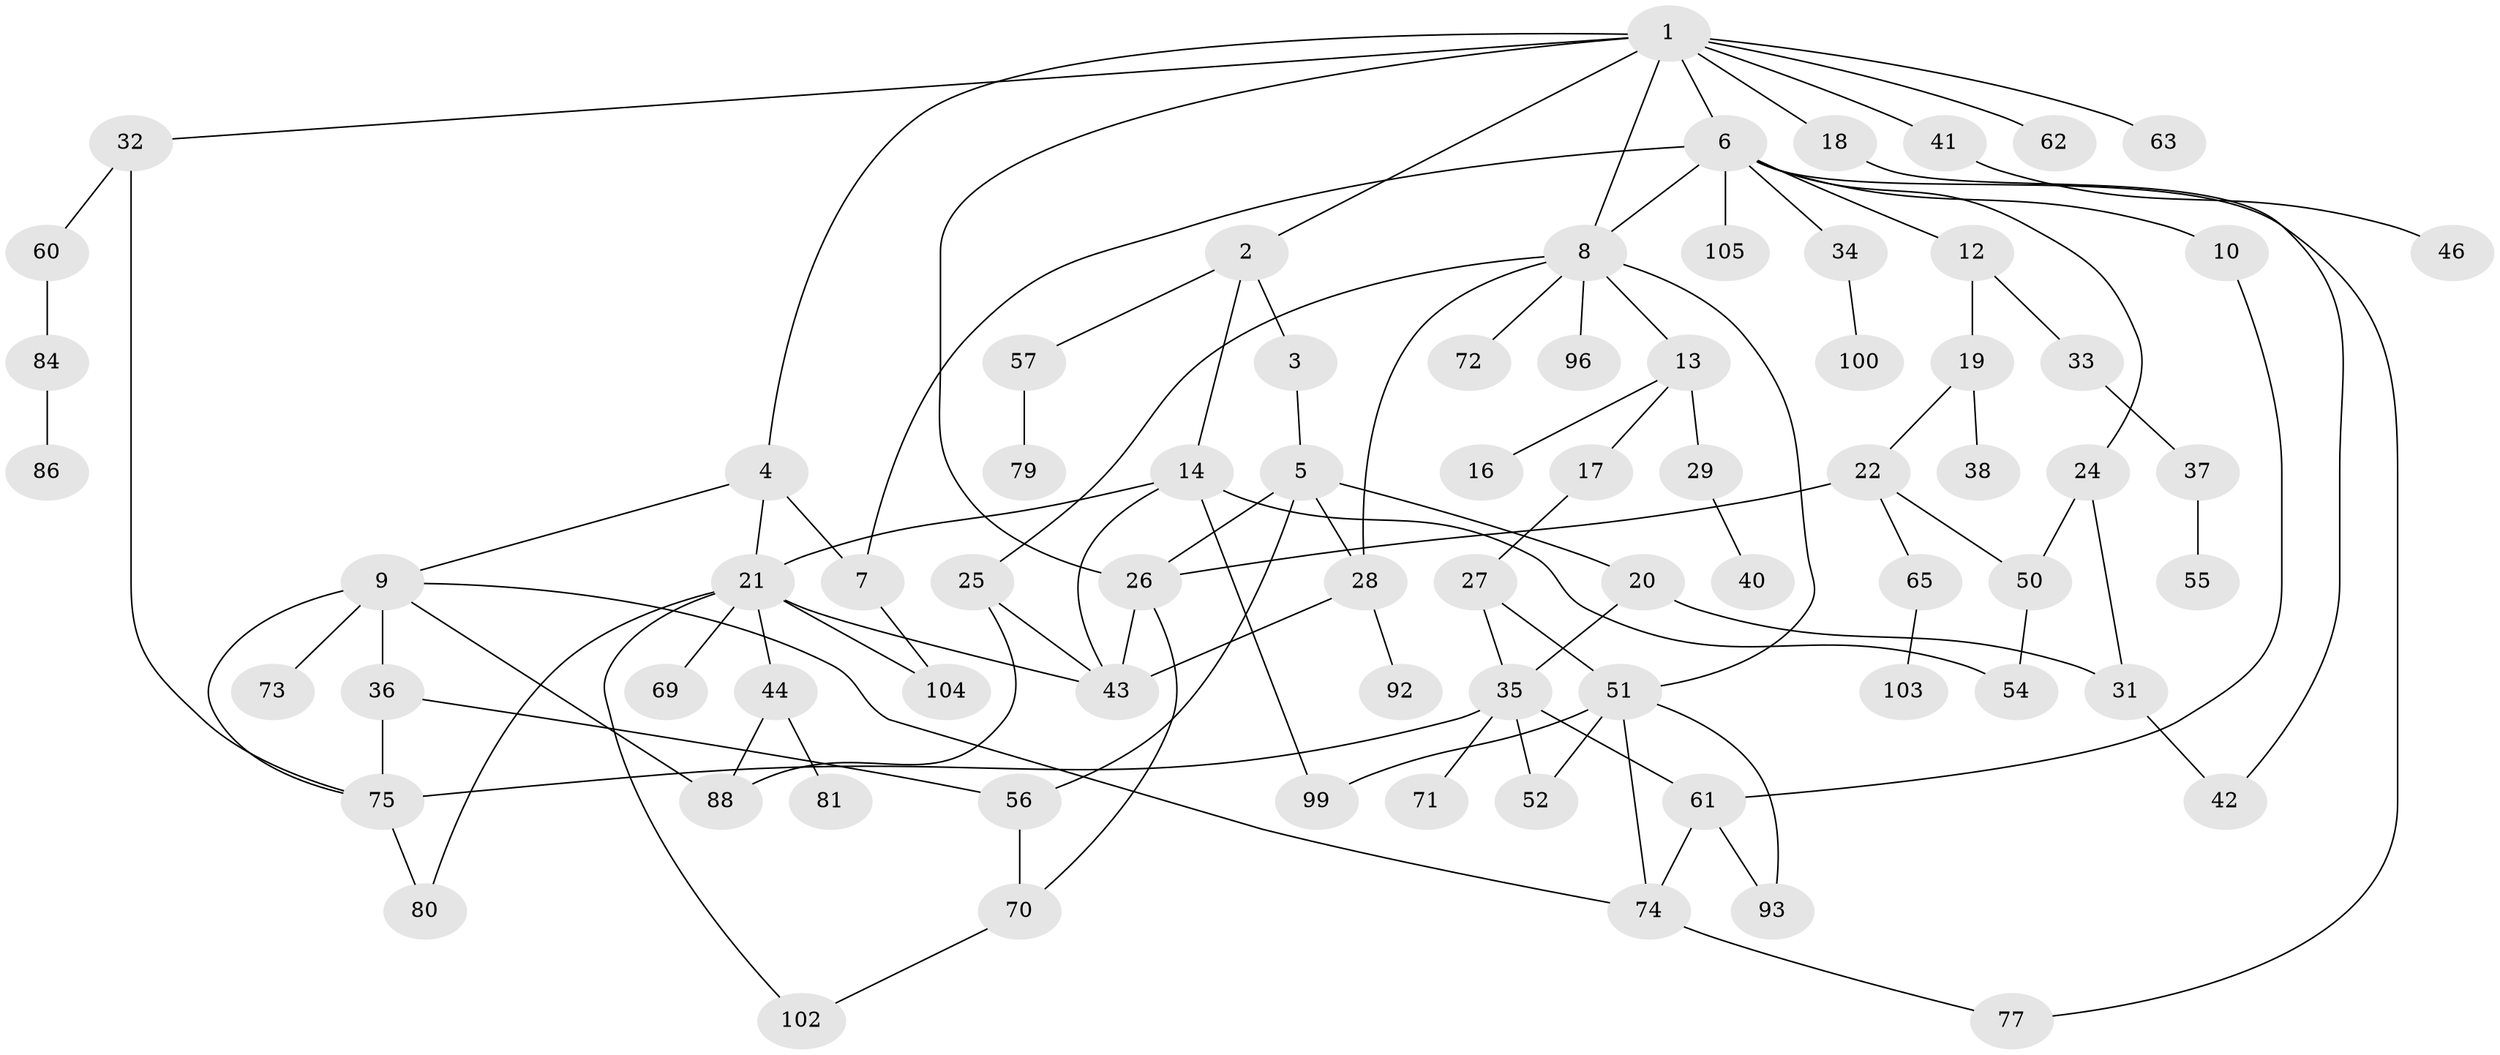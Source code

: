 // original degree distribution, {4: 0.16363636363636364, 5: 0.03636363636363636, 2: 0.2818181818181818, 3: 0.2, 9: 0.00909090909090909, 6: 0.01818181818181818, 7: 0.00909090909090909, 8: 0.00909090909090909, 1: 0.2727272727272727}
// Generated by graph-tools (version 1.1) at 2025/41/03/06/25 10:41:26]
// undirected, 75 vertices, 107 edges
graph export_dot {
graph [start="1"]
  node [color=gray90,style=filled];
  1 [super="+15"];
  2 [super="+109"];
  3;
  4 [super="+68"];
  5 [super="+23"];
  6 [super="+11"];
  7 [super="+90"];
  8 [super="+30"];
  9 [super="+48"];
  10;
  12 [super="+106"];
  13 [super="+82"];
  14 [super="+39"];
  16;
  17 [super="+78"];
  18 [super="+53"];
  19 [super="+87"];
  20 [super="+83"];
  21 [super="+45"];
  22;
  24;
  25;
  26 [super="+89"];
  27 [super="+66"];
  28 [super="+49"];
  29;
  31 [super="+76"];
  32;
  33;
  34;
  35 [super="+67"];
  36 [super="+47"];
  37 [super="+91"];
  38;
  40;
  41;
  42;
  43 [super="+59"];
  44 [super="+58"];
  46;
  50 [super="+97"];
  51 [super="+85"];
  52;
  54;
  55;
  56;
  57;
  60;
  61 [super="+64"];
  62;
  63;
  65;
  69;
  70 [super="+98"];
  71;
  72;
  73;
  74 [super="+101"];
  75 [super="+94"];
  77;
  79;
  80;
  81;
  84 [super="+107"];
  86 [super="+95"];
  88 [super="+110"];
  92;
  93;
  96;
  99;
  100;
  102 [super="+108"];
  103;
  104;
  105;
  1 -- 2;
  1 -- 4;
  1 -- 6;
  1 -- 32;
  1 -- 8;
  1 -- 41;
  1 -- 18;
  1 -- 26;
  1 -- 62;
  1 -- 63;
  2 -- 3;
  2 -- 14;
  2 -- 57;
  3 -- 5;
  4 -- 9;
  4 -- 21;
  4 -- 7;
  5 -- 20;
  5 -- 56;
  5 -- 26;
  5 -- 28;
  6 -- 7;
  6 -- 8;
  6 -- 10;
  6 -- 12;
  6 -- 34;
  6 -- 77;
  6 -- 105;
  6 -- 24;
  7 -- 104;
  8 -- 13;
  8 -- 25;
  8 -- 51;
  8 -- 72;
  8 -- 28;
  8 -- 96;
  9 -- 36 [weight=2];
  9 -- 73;
  9 -- 75;
  9 -- 74;
  9 -- 88;
  10 -- 61;
  12 -- 19;
  12 -- 33;
  13 -- 16;
  13 -- 17;
  13 -- 29;
  14 -- 99;
  14 -- 54;
  14 -- 43;
  14 -- 21;
  17 -- 27;
  18 -- 42;
  19 -- 22;
  19 -- 38;
  20 -- 31;
  20 -- 35;
  21 -- 44;
  21 -- 69;
  21 -- 80;
  21 -- 102;
  21 -- 104;
  21 -- 43;
  22 -- 65;
  22 -- 50;
  22 -- 26;
  24 -- 50;
  24 -- 31;
  25 -- 43;
  25 -- 88;
  26 -- 43;
  26 -- 70;
  27 -- 35;
  27 -- 51;
  28 -- 92;
  28 -- 43;
  29 -- 40;
  31 -- 42;
  32 -- 60;
  32 -- 75;
  33 -- 37;
  34 -- 100;
  35 -- 71;
  35 -- 75;
  35 -- 52;
  35 -- 61;
  36 -- 56;
  36 -- 75;
  37 -- 55;
  41 -- 46;
  44 -- 88;
  44 -- 81;
  50 -- 54;
  51 -- 52;
  51 -- 99;
  51 -- 74;
  51 -- 93;
  56 -- 70;
  57 -- 79;
  60 -- 84;
  61 -- 93;
  61 -- 74;
  65 -- 103;
  70 -- 102;
  74 -- 77;
  75 -- 80;
  84 -- 86;
}
